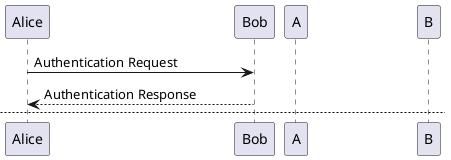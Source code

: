 @startuml
'关键字 newpage 用于把一张图分割成多张。
'在 newpage 之后添加文字，作为新的示意图的标题。
'这样就能很方便地在 Word 中将长图分几页打印。

Alice -> Bob: Authentication Request
Bob --> Alice: Authentication Response

newpage

Alice -> Bob: Another authentication Request
Alice <-- Bob: another authentication Response

newpage

A -> B: Just test newpage

'可以方便的打印长图，newpage 后的内容，和新声明的参与者仍和之前的声明者存在关联，不是独立的存在
'仅仅是分割，不是新的画布
@enduml